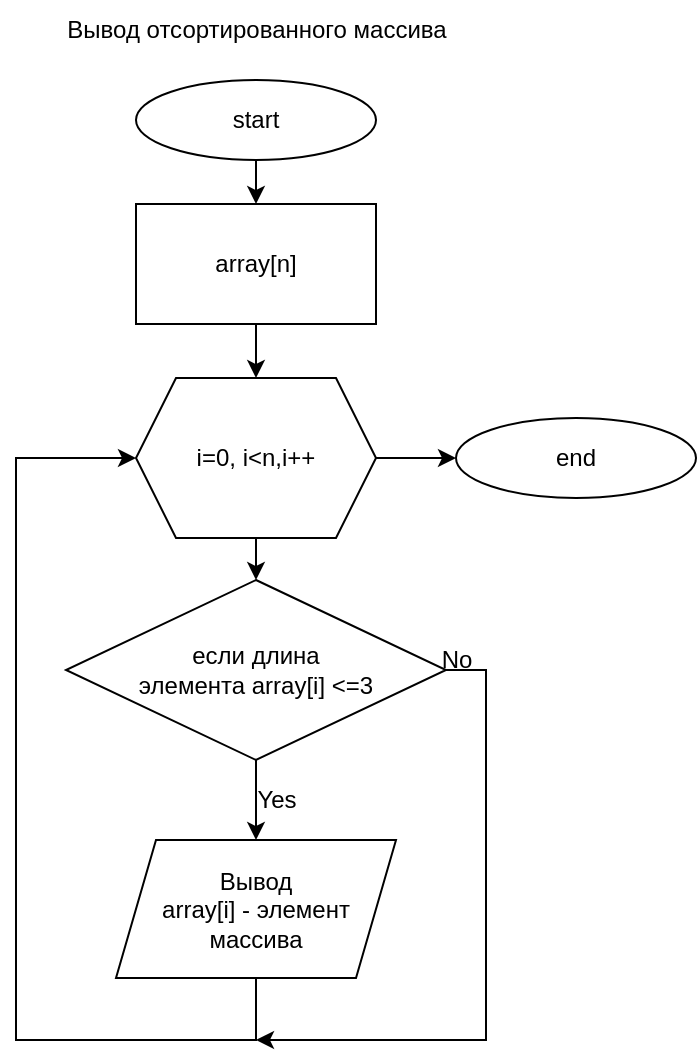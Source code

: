 <mxfile version="20.2.0" type="device"><diagram id="dVo9G48rwuPZR7L9eCXS" name="Страница 1"><mxGraphModel dx="750" dy="548" grid="1" gridSize="10" guides="1" tooltips="1" connect="1" arrows="1" fold="1" page="1" pageScale="1" pageWidth="827" pageHeight="1169" math="0" shadow="0"><root><mxCell id="0"/><mxCell id="1" parent="0"/><mxCell id="4WWt7xpTcJPNTwMpsCWv-13" value="" style="edgeStyle=orthogonalEdgeStyle;rounded=0;orthogonalLoop=1;jettySize=auto;html=1;entryX=0;entryY=0.5;entryDx=0;entryDy=0;" edge="1" parent="1" source="4WWt7xpTcJPNTwMpsCWv-1"><mxGeometry relative="1" as="geometry"><mxPoint x="440" y="239" as="targetPoint"/></mxGeometry></mxCell><mxCell id="4WWt7xpTcJPNTwMpsCWv-23" value="" style="edgeStyle=orthogonalEdgeStyle;rounded=0;orthogonalLoop=1;jettySize=auto;html=1;" edge="1" parent="1" source="4WWt7xpTcJPNTwMpsCWv-1" target="4WWt7xpTcJPNTwMpsCWv-22"><mxGeometry relative="1" as="geometry"/></mxCell><mxCell id="4WWt7xpTcJPNTwMpsCWv-1" value="i=0, i&amp;lt;n,i++" style="shape=hexagon;perimeter=hexagonPerimeter2;whiteSpace=wrap;html=1;fixedSize=1;" vertex="1" parent="1"><mxGeometry x="280" y="199" width="120" height="80" as="geometry"/></mxCell><mxCell id="4WWt7xpTcJPNTwMpsCWv-20" value="" style="edgeStyle=orthogonalEdgeStyle;rounded=0;orthogonalLoop=1;jettySize=auto;html=1;" edge="1" parent="1" source="4WWt7xpTcJPNTwMpsCWv-4" target="4WWt7xpTcJPNTwMpsCWv-1"><mxGeometry relative="1" as="geometry"/></mxCell><mxCell id="4WWt7xpTcJPNTwMpsCWv-4" value="array[n]" style="rounded=0;whiteSpace=wrap;html=1;" vertex="1" parent="1"><mxGeometry x="280" y="112" width="120" height="60" as="geometry"/></mxCell><mxCell id="4WWt7xpTcJPNTwMpsCWv-9" style="edgeStyle=orthogonalEdgeStyle;rounded=0;orthogonalLoop=1;jettySize=auto;html=1;entryX=0;entryY=0.5;entryDx=0;entryDy=0;" edge="1" parent="1" source="4WWt7xpTcJPNTwMpsCWv-5" target="4WWt7xpTcJPNTwMpsCWv-1"><mxGeometry relative="1" as="geometry"><Array as="points"><mxPoint x="340" y="530"/><mxPoint x="220" y="530"/><mxPoint x="220" y="239"/></Array></mxGeometry></mxCell><mxCell id="4WWt7xpTcJPNTwMpsCWv-5" value="Вывод&lt;br&gt;array[i] - элемент массива" style="shape=parallelogram;perimeter=parallelogramPerimeter;whiteSpace=wrap;html=1;fixedSize=1;" vertex="1" parent="1"><mxGeometry x="270" y="430" width="140" height="69" as="geometry"/></mxCell><mxCell id="4WWt7xpTcJPNTwMpsCWv-19" value="" style="edgeStyle=orthogonalEdgeStyle;rounded=0;orthogonalLoop=1;jettySize=auto;html=1;" edge="1" parent="1" source="4WWt7xpTcJPNTwMpsCWv-11" target="4WWt7xpTcJPNTwMpsCWv-4"><mxGeometry relative="1" as="geometry"/></mxCell><mxCell id="4WWt7xpTcJPNTwMpsCWv-11" value="start" style="ellipse;whiteSpace=wrap;html=1;" vertex="1" parent="1"><mxGeometry x="280" y="50" width="120" height="40" as="geometry"/></mxCell><mxCell id="4WWt7xpTcJPNTwMpsCWv-14" value="end" style="ellipse;whiteSpace=wrap;html=1;" vertex="1" parent="1"><mxGeometry x="440" y="219" width="120" height="40" as="geometry"/></mxCell><mxCell id="4WWt7xpTcJPNTwMpsCWv-16" value="Вывод отсортированного массива" style="text;html=1;align=center;verticalAlign=middle;resizable=0;points=[];autosize=1;strokeColor=none;fillColor=none;" vertex="1" parent="1"><mxGeometry x="235" y="10" width="210" height="30" as="geometry"/></mxCell><mxCell id="4WWt7xpTcJPNTwMpsCWv-24" value="" style="edgeStyle=orthogonalEdgeStyle;rounded=0;orthogonalLoop=1;jettySize=auto;html=1;" edge="1" parent="1" source="4WWt7xpTcJPNTwMpsCWv-22" target="4WWt7xpTcJPNTwMpsCWv-5"><mxGeometry relative="1" as="geometry"/></mxCell><mxCell id="4WWt7xpTcJPNTwMpsCWv-27" style="edgeStyle=orthogonalEdgeStyle;rounded=0;orthogonalLoop=1;jettySize=auto;html=1;exitX=1;exitY=0.5;exitDx=0;exitDy=0;" edge="1" parent="1" source="4WWt7xpTcJPNTwMpsCWv-22"><mxGeometry relative="1" as="geometry"><mxPoint x="340" y="530" as="targetPoint"/><Array as="points"><mxPoint x="455" y="345"/><mxPoint x="455" y="530"/></Array></mxGeometry></mxCell><mxCell id="4WWt7xpTcJPNTwMpsCWv-22" value="если длина &lt;br&gt;элемента array[i] &amp;lt;=3" style="rhombus;whiteSpace=wrap;html=1;" vertex="1" parent="1"><mxGeometry x="245" y="300" width="190" height="90" as="geometry"/></mxCell><mxCell id="4WWt7xpTcJPNTwMpsCWv-25" value="Yes" style="text;html=1;align=center;verticalAlign=middle;resizable=0;points=[];autosize=1;strokeColor=none;fillColor=none;" vertex="1" parent="1"><mxGeometry x="330" y="395" width="40" height="30" as="geometry"/></mxCell><mxCell id="4WWt7xpTcJPNTwMpsCWv-28" value="No" style="text;html=1;align=center;verticalAlign=middle;resizable=0;points=[];autosize=1;strokeColor=none;fillColor=none;" vertex="1" parent="1"><mxGeometry x="420" y="325" width="40" height="30" as="geometry"/></mxCell></root></mxGraphModel></diagram></mxfile>